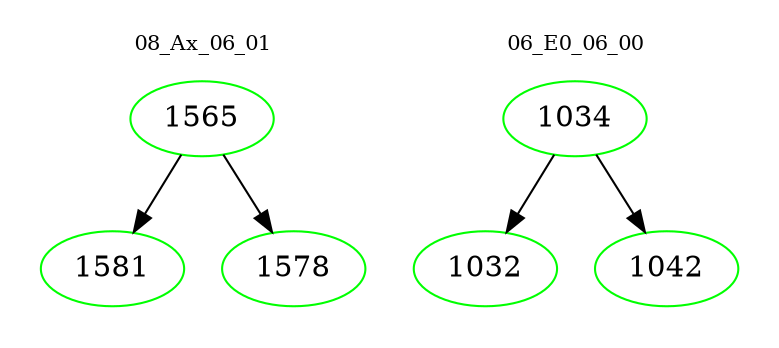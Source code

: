 digraph{
subgraph cluster_0 {
color = white
label = "08_Ax_06_01";
fontsize=10;
T0_1565 [label="1565", color="green"]
T0_1565 -> T0_1581 [color="black"]
T0_1581 [label="1581", color="green"]
T0_1565 -> T0_1578 [color="black"]
T0_1578 [label="1578", color="green"]
}
subgraph cluster_1 {
color = white
label = "06_E0_06_00";
fontsize=10;
T1_1034 [label="1034", color="green"]
T1_1034 -> T1_1032 [color="black"]
T1_1032 [label="1032", color="green"]
T1_1034 -> T1_1042 [color="black"]
T1_1042 [label="1042", color="green"]
}
}
